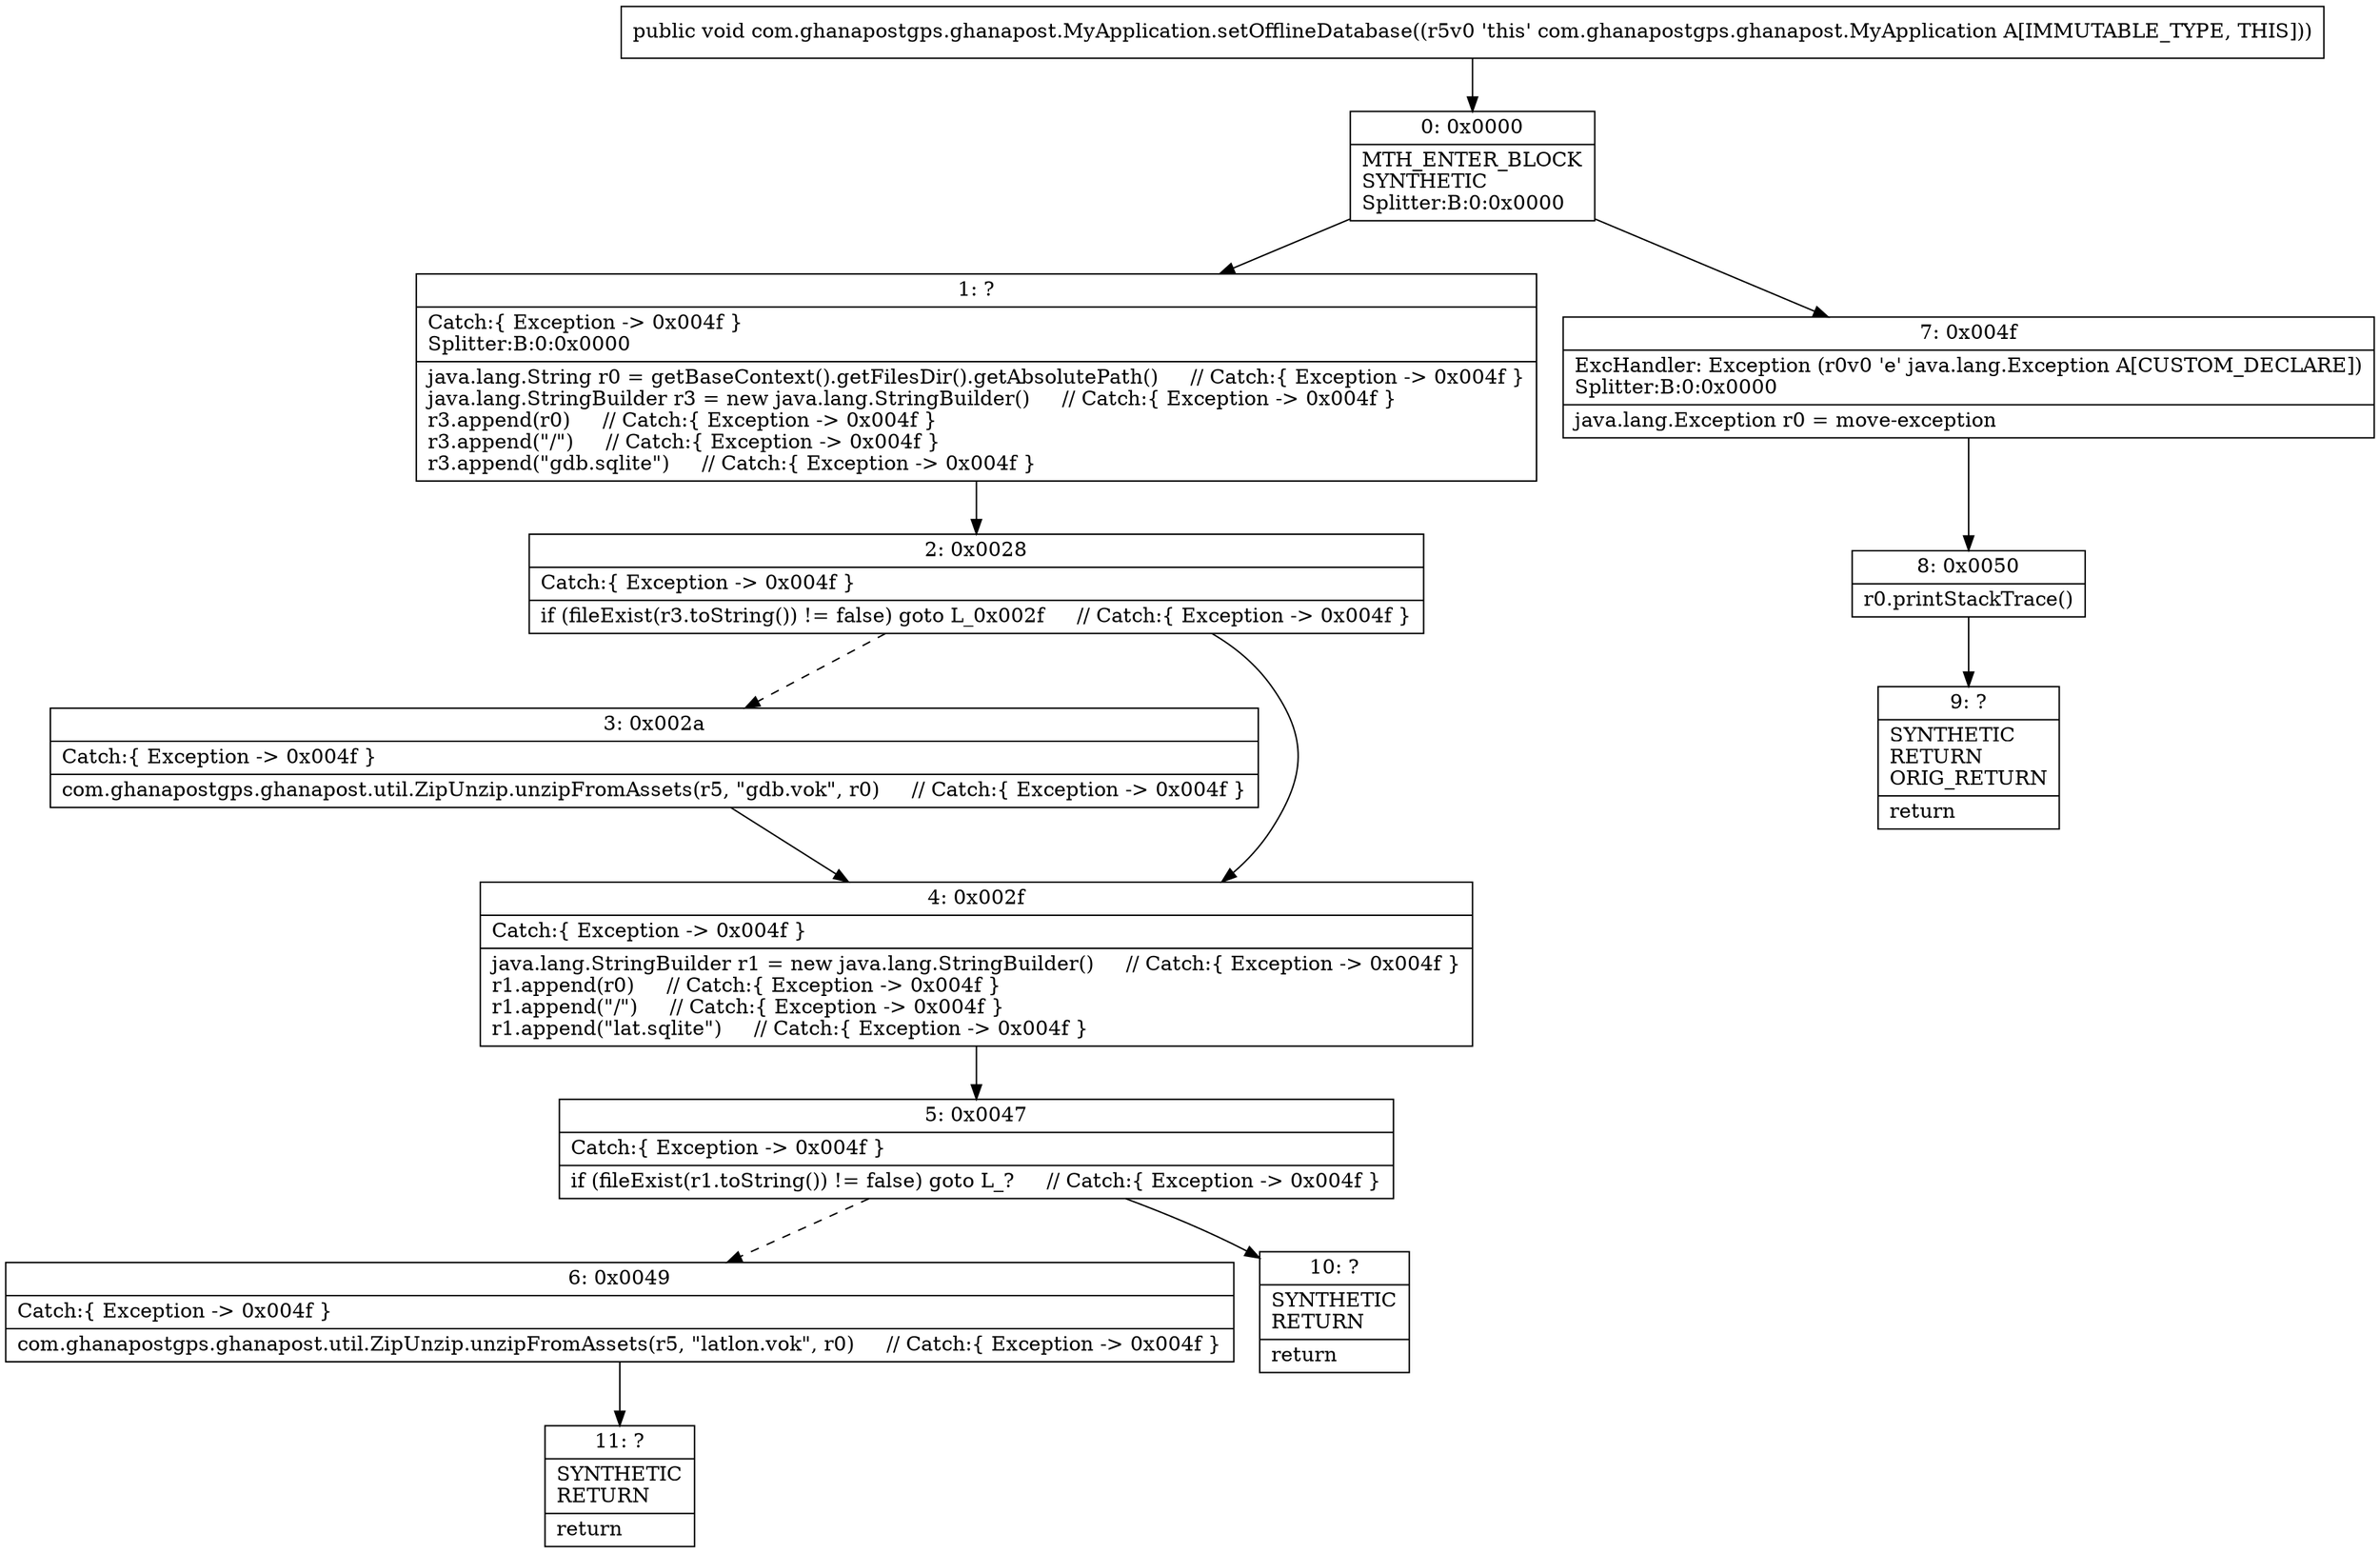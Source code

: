 digraph "CFG forcom.ghanapostgps.ghanapost.MyApplication.setOfflineDatabase()V" {
Node_0 [shape=record,label="{0\:\ 0x0000|MTH_ENTER_BLOCK\lSYNTHETIC\lSplitter:B:0:0x0000\l}"];
Node_1 [shape=record,label="{1\:\ ?|Catch:\{ Exception \-\> 0x004f \}\lSplitter:B:0:0x0000\l|java.lang.String r0 = getBaseContext().getFilesDir().getAbsolutePath()     \/\/ Catch:\{ Exception \-\> 0x004f \}\ljava.lang.StringBuilder r3 = new java.lang.StringBuilder()     \/\/ Catch:\{ Exception \-\> 0x004f \}\lr3.append(r0)     \/\/ Catch:\{ Exception \-\> 0x004f \}\lr3.append(\"\/\")     \/\/ Catch:\{ Exception \-\> 0x004f \}\lr3.append(\"gdb.sqlite\")     \/\/ Catch:\{ Exception \-\> 0x004f \}\l}"];
Node_2 [shape=record,label="{2\:\ 0x0028|Catch:\{ Exception \-\> 0x004f \}\l|if (fileExist(r3.toString()) != false) goto L_0x002f     \/\/ Catch:\{ Exception \-\> 0x004f \}\l}"];
Node_3 [shape=record,label="{3\:\ 0x002a|Catch:\{ Exception \-\> 0x004f \}\l|com.ghanapostgps.ghanapost.util.ZipUnzip.unzipFromAssets(r5, \"gdb.vok\", r0)     \/\/ Catch:\{ Exception \-\> 0x004f \}\l}"];
Node_4 [shape=record,label="{4\:\ 0x002f|Catch:\{ Exception \-\> 0x004f \}\l|java.lang.StringBuilder r1 = new java.lang.StringBuilder()     \/\/ Catch:\{ Exception \-\> 0x004f \}\lr1.append(r0)     \/\/ Catch:\{ Exception \-\> 0x004f \}\lr1.append(\"\/\")     \/\/ Catch:\{ Exception \-\> 0x004f \}\lr1.append(\"lat.sqlite\")     \/\/ Catch:\{ Exception \-\> 0x004f \}\l}"];
Node_5 [shape=record,label="{5\:\ 0x0047|Catch:\{ Exception \-\> 0x004f \}\l|if (fileExist(r1.toString()) != false) goto L_?     \/\/ Catch:\{ Exception \-\> 0x004f \}\l}"];
Node_6 [shape=record,label="{6\:\ 0x0049|Catch:\{ Exception \-\> 0x004f \}\l|com.ghanapostgps.ghanapost.util.ZipUnzip.unzipFromAssets(r5, \"latlon.vok\", r0)     \/\/ Catch:\{ Exception \-\> 0x004f \}\l}"];
Node_7 [shape=record,label="{7\:\ 0x004f|ExcHandler: Exception (r0v0 'e' java.lang.Exception A[CUSTOM_DECLARE])\lSplitter:B:0:0x0000\l|java.lang.Exception r0 = move\-exception\l}"];
Node_8 [shape=record,label="{8\:\ 0x0050|r0.printStackTrace()\l}"];
Node_9 [shape=record,label="{9\:\ ?|SYNTHETIC\lRETURN\lORIG_RETURN\l|return\l}"];
Node_10 [shape=record,label="{10\:\ ?|SYNTHETIC\lRETURN\l|return\l}"];
Node_11 [shape=record,label="{11\:\ ?|SYNTHETIC\lRETURN\l|return\l}"];
MethodNode[shape=record,label="{public void com.ghanapostgps.ghanapost.MyApplication.setOfflineDatabase((r5v0 'this' com.ghanapostgps.ghanapost.MyApplication A[IMMUTABLE_TYPE, THIS])) }"];
MethodNode -> Node_0;
Node_0 -> Node_1;
Node_0 -> Node_7;
Node_1 -> Node_2;
Node_2 -> Node_3[style=dashed];
Node_2 -> Node_4;
Node_3 -> Node_4;
Node_4 -> Node_5;
Node_5 -> Node_6[style=dashed];
Node_5 -> Node_10;
Node_6 -> Node_11;
Node_7 -> Node_8;
Node_8 -> Node_9;
}

